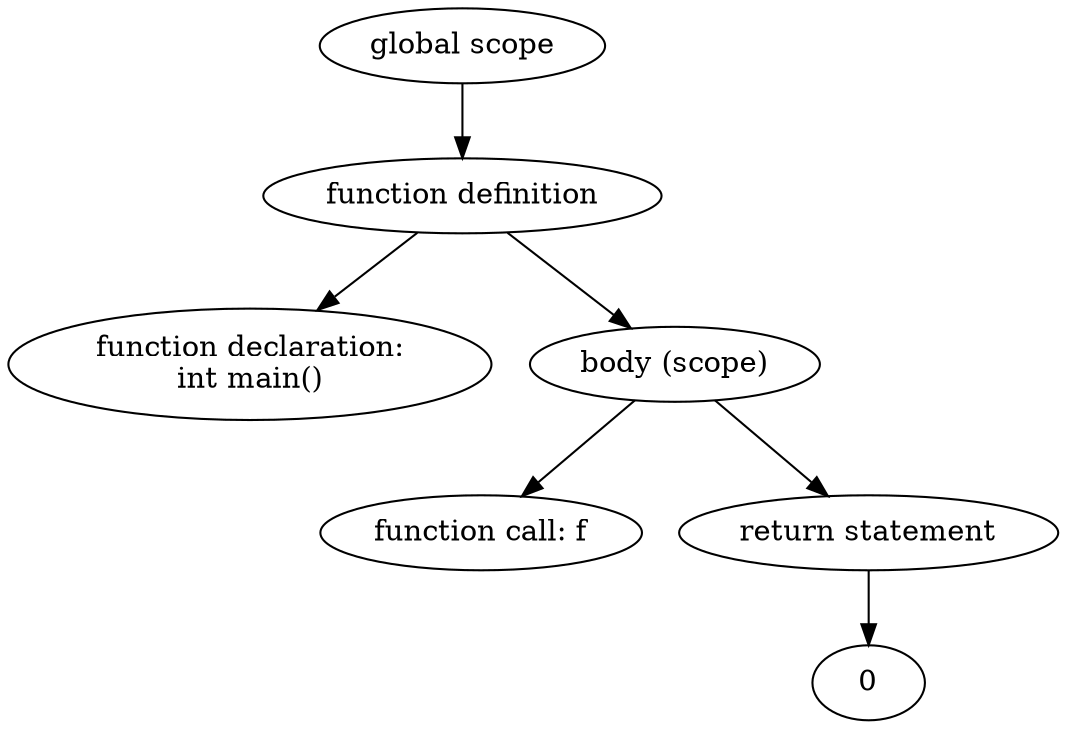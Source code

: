 digraph "Abstract Syntax Tree" {
	140480002130800 [label="function declaration:
int main()"]
	140480001594560 -> 140480002130800
	140480001594080 [label="function call: f"]
	140480002130272 -> 140480001594080
	140480001596768 [label=0]
	140480001593792 -> 140480001596768
	140480001593792 [label="return statement"]
	140480002130272 -> 140480001593792
	140480002130272 [label="body (scope)"]
	140480001594560 -> 140480002130272
	140480001594560 [label="function definition"]
	140480002133728 -> 140480001594560
	140480002133728 [label="global scope"]
}
